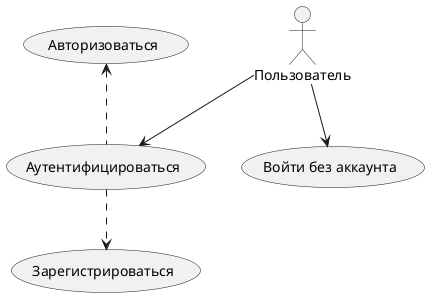 @startuml
"Пользователь" as user
user -down-> (Аутентифицироваться)
user -down-> (Войти без аккаунта)
(Аутентифицироваться) -up.> (Авторизоваться)
(Аутентифицироваться) -.> (Зарегистрироваться)
@enduml